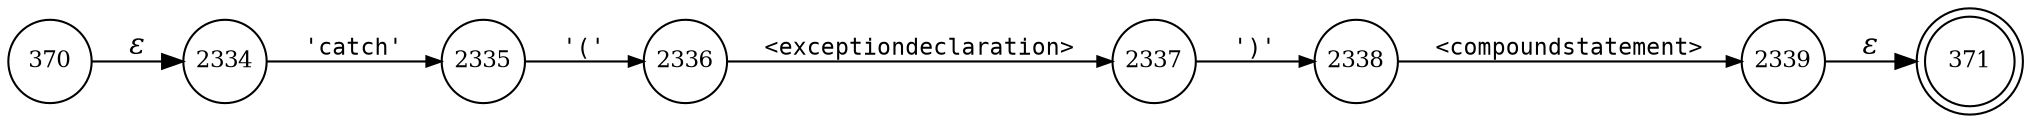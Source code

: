 digraph ATN {
rankdir=LR;
s371[fontsize=11, label="371", shape=doublecircle, fixedsize=true, width=.6];
s2336[fontsize=11,label="2336", shape=circle, fixedsize=true, width=.55, peripheries=1];
s2337[fontsize=11,label="2337", shape=circle, fixedsize=true, width=.55, peripheries=1];
s370[fontsize=11,label="370", shape=circle, fixedsize=true, width=.55, peripheries=1];
s2338[fontsize=11,label="2338", shape=circle, fixedsize=true, width=.55, peripheries=1];
s2339[fontsize=11,label="2339", shape=circle, fixedsize=true, width=.55, peripheries=1];
s2334[fontsize=11,label="2334", shape=circle, fixedsize=true, width=.55, peripheries=1];
s2335[fontsize=11,label="2335", shape=circle, fixedsize=true, width=.55, peripheries=1];
s370 -> s2334 [fontname="Times-Italic", label="&epsilon;"];
s2334 -> s2335 [fontsize=11, fontname="Courier", arrowsize=.7, label = "'catch'", arrowhead = normal];
s2335 -> s2336 [fontsize=11, fontname="Courier", arrowsize=.7, label = "'('", arrowhead = normal];
s2336 -> s2337 [fontsize=11, fontname="Courier", arrowsize=.7, label = "<exceptiondeclaration>", arrowhead = normal];
s2337 -> s2338 [fontsize=11, fontname="Courier", arrowsize=.7, label = "')'", arrowhead = normal];
s2338 -> s2339 [fontsize=11, fontname="Courier", arrowsize=.7, label = "<compoundstatement>", arrowhead = normal];
s2339 -> s371 [fontname="Times-Italic", label="&epsilon;"];
}